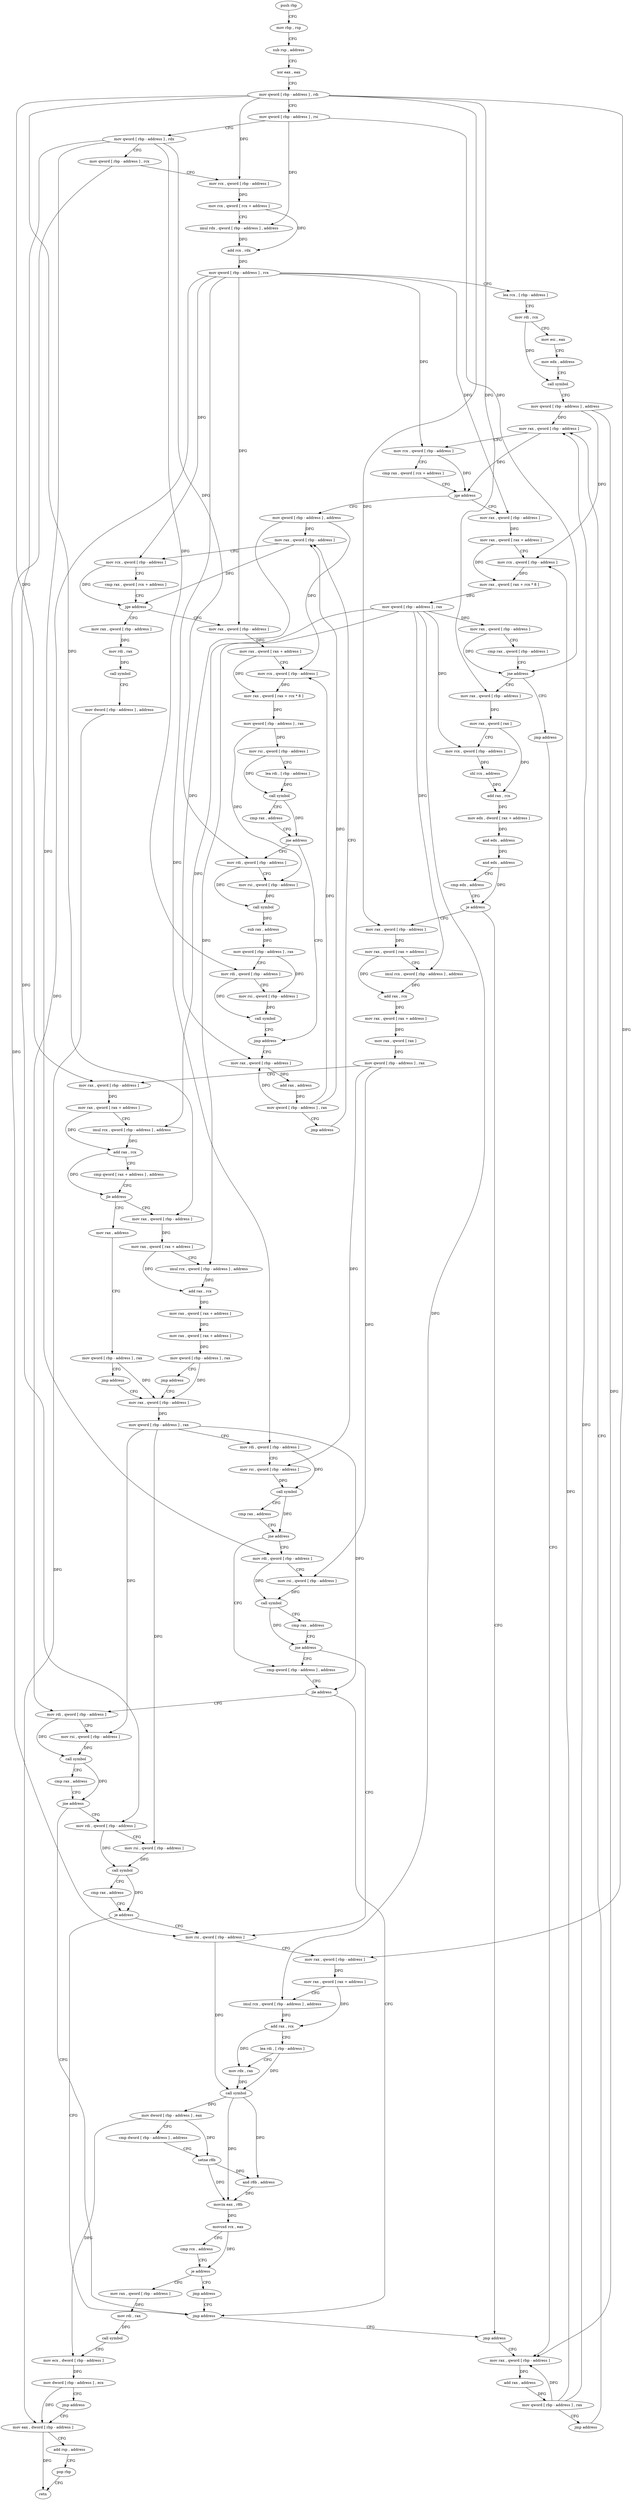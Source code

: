 digraph "func" {
"4318864" [label = "push rbp" ]
"4318865" [label = "mov rbp , rsp" ]
"4318868" [label = "sub rsp , address" ]
"4318875" [label = "xor eax , eax" ]
"4318877" [label = "mov qword [ rbp - address ] , rdi" ]
"4318881" [label = "mov qword [ rbp - address ] , rsi" ]
"4318885" [label = "mov qword [ rbp - address ] , rdx" ]
"4318889" [label = "mov qword [ rbp - address ] , rcx" ]
"4318893" [label = "mov rcx , qword [ rbp - address ]" ]
"4318897" [label = "mov rcx , qword [ rcx + address ]" ]
"4318901" [label = "imul rdx , qword [ rbp - address ] , address" ]
"4318909" [label = "add rcx , rdx" ]
"4318912" [label = "mov qword [ rbp - address ] , rcx" ]
"4318916" [label = "lea rcx , [ rbp - address ]" ]
"4318920" [label = "mov rdi , rcx" ]
"4318923" [label = "mov esi , eax" ]
"4318925" [label = "mov edx , address" ]
"4318930" [label = "call symbol" ]
"4318935" [label = "mov qword [ rbp - address ] , address" ]
"4318943" [label = "mov rax , qword [ rbp - address ]" ]
"4319395" [label = "mov qword [ rbp - address ] , address" ]
"4319403" [label = "mov rax , qword [ rbp - address ]" ]
"4318961" [label = "mov rax , qword [ rbp - address ]" ]
"4318965" [label = "mov rax , qword [ rax + address ]" ]
"4318969" [label = "mov rcx , qword [ rbp - address ]" ]
"4318973" [label = "mov rax , qword [ rax + rcx * 8 ]" ]
"4318977" [label = "mov qword [ rbp - address ] , rax" ]
"4318981" [label = "mov rax , qword [ rbp - address ]" ]
"4318985" [label = "cmp rax , qword [ rbp - address ]" ]
"4318989" [label = "jne address" ]
"4319000" [label = "mov rax , qword [ rbp - address ]" ]
"4318995" [label = "jmp address" ]
"4319524" [label = "mov rax , qword [ rbp - address ]" ]
"4319528" [label = "mov rdi , rax" ]
"4319531" [label = "call symbol" ]
"4319536" [label = "mov dword [ rbp - address ] , address" ]
"4319543" [label = "mov eax , dword [ rbp - address ]" ]
"4319421" [label = "mov rax , qword [ rbp - address ]" ]
"4319425" [label = "mov rax , qword [ rax + address ]" ]
"4319429" [label = "mov rcx , qword [ rbp - address ]" ]
"4319433" [label = "mov rax , qword [ rax + rcx * 8 ]" ]
"4319437" [label = "mov qword [ rbp - address ] , rax" ]
"4319441" [label = "mov rsi , qword [ rbp - address ]" ]
"4319445" [label = "lea rdi , [ rbp - address ]" ]
"4319449" [label = "call symbol" ]
"4319454" [label = "cmp rax , address" ]
"4319458" [label = "jne address" ]
"4319500" [label = "jmp address" ]
"4319464" [label = "mov rdi , qword [ rbp - address ]" ]
"4319004" [label = "mov rax , qword [ rax ]" ]
"4319007" [label = "mov rcx , qword [ rbp - address ]" ]
"4319011" [label = "shl rcx , address" ]
"4319015" [label = "add rax , rcx" ]
"4319018" [label = "mov edx , dword [ rax + address ]" ]
"4319021" [label = "and edx , address" ]
"4319027" [label = "and edx , address" ]
"4319030" [label = "cmp edx , address" ]
"4319033" [label = "je address" ]
"4319371" [label = "jmp address" ]
"4319039" [label = "mov rax , qword [ rbp - address ]" ]
"4319376" [label = "mov rax , qword [ rbp - address ]" ]
"4319505" [label = "mov rax , qword [ rbp - address ]" ]
"4319468" [label = "mov rsi , qword [ rbp - address ]" ]
"4319472" [label = "call symbol" ]
"4319477" [label = "sub rax , address" ]
"4319483" [label = "mov qword [ rbp - address ] , rax" ]
"4319487" [label = "mov rdi , qword [ rbp - address ]" ]
"4319491" [label = "mov rsi , qword [ rbp - address ]" ]
"4319495" [label = "call symbol" ]
"4319043" [label = "mov rax , qword [ rax + address ]" ]
"4319047" [label = "imul rcx , qword [ rbp - address ] , address" ]
"4319055" [label = "add rax , rcx" ]
"4319058" [label = "mov rax , qword [ rax + address ]" ]
"4319062" [label = "mov rax , qword [ rax ]" ]
"4319065" [label = "mov qword [ rbp - address ] , rax" ]
"4319069" [label = "mov rax , qword [ rbp - address ]" ]
"4319073" [label = "mov rax , qword [ rax + address ]" ]
"4319077" [label = "imul rcx , qword [ rbp - address ] , address" ]
"4319085" [label = "add rax , rcx" ]
"4319088" [label = "cmp qword [ rax + address ] , address" ]
"4319093" [label = "jle address" ]
"4319138" [label = "mov rax , address" ]
"4319099" [label = "mov rax , qword [ rbp - address ]" ]
"4319380" [label = "add rax , address" ]
"4319386" [label = "mov qword [ rbp - address ] , rax" ]
"4319390" [label = "jmp address" ]
"4319509" [label = "add rax , address" ]
"4319515" [label = "mov qword [ rbp - address ] , rax" ]
"4319519" [label = "jmp address" ]
"4319145" [label = "mov qword [ rbp - address ] , rax" ]
"4319152" [label = "jmp address" ]
"4319157" [label = "mov rax , qword [ rbp - address ]" ]
"4319103" [label = "mov rax , qword [ rax + address ]" ]
"4319107" [label = "imul rcx , qword [ rbp - address ] , address" ]
"4319115" [label = "add rax , rcx" ]
"4319118" [label = "mov rax , qword [ rax + address ]" ]
"4319122" [label = "mov rax , qword [ rax + address ]" ]
"4319126" [label = "mov qword [ rbp - address ] , rax" ]
"4319133" [label = "jmp address" ]
"4318947" [label = "mov rcx , qword [ rbp - address ]" ]
"4318951" [label = "cmp rax , qword [ rcx + address ]" ]
"4318955" [label = "jge address" ]
"4319407" [label = "mov rcx , qword [ rbp - address ]" ]
"4319411" [label = "cmp rax , qword [ rcx + address ]" ]
"4319415" [label = "jge address" ]
"4319164" [label = "mov qword [ rbp - address ] , rax" ]
"4319168" [label = "mov rdi , qword [ rbp - address ]" ]
"4319172" [label = "mov rsi , qword [ rbp - address ]" ]
"4319176" [label = "call symbol" ]
"4319181" [label = "cmp rax , address" ]
"4319185" [label = "jne address" ]
"4319214" [label = "cmp qword [ rbp - address ] , address" ]
"4319191" [label = "mov rdi , qword [ rbp - address ]" ]
"4319219" [label = "jle address" ]
"4319366" [label = "jmp address" ]
"4319225" [label = "mov rdi , qword [ rbp - address ]" ]
"4319195" [label = "mov rsi , qword [ rbp - address ]" ]
"4319199" [label = "call symbol" ]
"4319204" [label = "cmp rax , address" ]
"4319208" [label = "jne address" ]
"4319271" [label = "mov rsi , qword [ rbp - address ]" ]
"4319229" [label = "mov rsi , qword [ rbp - address ]" ]
"4319233" [label = "call symbol" ]
"4319238" [label = "cmp rax , address" ]
"4319242" [label = "jne address" ]
"4319248" [label = "mov rdi , qword [ rbp - address ]" ]
"4319275" [label = "mov rax , qword [ rbp - address ]" ]
"4319279" [label = "mov rax , qword [ rax + address ]" ]
"4319283" [label = "imul rcx , qword [ rbp - address ] , address" ]
"4319291" [label = "add rax , rcx" ]
"4319294" [label = "lea rdi , [ rbp - address ]" ]
"4319298" [label = "mov rdx , rax" ]
"4319301" [label = "call symbol" ]
"4319306" [label = "mov dword [ rbp - address ] , eax" ]
"4319309" [label = "cmp dword [ rbp - address ] , address" ]
"4319313" [label = "setne r8b" ]
"4319317" [label = "and r8b , address" ]
"4319321" [label = "movzx eax , r8b" ]
"4319325" [label = "movsxd rcx , eax" ]
"4319328" [label = "cmp rcx , address" ]
"4319332" [label = "je address" ]
"4319361" [label = "jmp address" ]
"4319338" [label = "mov rax , qword [ rbp - address ]" ]
"4319252" [label = "mov rsi , qword [ rbp - address ]" ]
"4319256" [label = "call symbol" ]
"4319261" [label = "cmp rax , address" ]
"4319265" [label = "je address" ]
"4319342" [label = "mov rdi , rax" ]
"4319345" [label = "call symbol" ]
"4319350" [label = "mov ecx , dword [ rbp - address ]" ]
"4319353" [label = "mov dword [ rbp - address ] , ecx" ]
"4319356" [label = "jmp address" ]
"4319546" [label = "add rsp , address" ]
"4319553" [label = "pop rbp" ]
"4319554" [label = "retn" ]
"4318864" -> "4318865" [ label = "CFG" ]
"4318865" -> "4318868" [ label = "CFG" ]
"4318868" -> "4318875" [ label = "CFG" ]
"4318875" -> "4318877" [ label = "CFG" ]
"4318877" -> "4318881" [ label = "CFG" ]
"4318877" -> "4318893" [ label = "DFG" ]
"4318877" -> "4319000" [ label = "DFG" ]
"4318877" -> "4319039" [ label = "DFG" ]
"4318877" -> "4319069" [ label = "DFG" ]
"4318877" -> "4319099" [ label = "DFG" ]
"4318877" -> "4319275" [ label = "DFG" ]
"4318881" -> "4318885" [ label = "CFG" ]
"4318881" -> "4318901" [ label = "DFG" ]
"4318881" -> "4318989" [ label = "DFG" ]
"4318885" -> "4318889" [ label = "CFG" ]
"4318885" -> "4319464" [ label = "DFG" ]
"4318885" -> "4319487" [ label = "DFG" ]
"4318885" -> "4319191" [ label = "DFG" ]
"4318885" -> "4319248" [ label = "DFG" ]
"4318889" -> "4318893" [ label = "CFG" ]
"4318889" -> "4319271" [ label = "DFG" ]
"4318893" -> "4318897" [ label = "DFG" ]
"4318897" -> "4318901" [ label = "CFG" ]
"4318897" -> "4318909" [ label = "DFG" ]
"4318901" -> "4318909" [ label = "DFG" ]
"4318909" -> "4318912" [ label = "DFG" ]
"4318912" -> "4318916" [ label = "CFG" ]
"4318912" -> "4318947" [ label = "DFG" ]
"4318912" -> "4318961" [ label = "DFG" ]
"4318912" -> "4319407" [ label = "DFG" ]
"4318912" -> "4319421" [ label = "DFG" ]
"4318912" -> "4319168" [ label = "DFG" ]
"4318912" -> "4319225" [ label = "DFG" ]
"4318916" -> "4318920" [ label = "CFG" ]
"4318920" -> "4318923" [ label = "CFG" ]
"4318920" -> "4318930" [ label = "DFG" ]
"4318923" -> "4318925" [ label = "CFG" ]
"4318925" -> "4318930" [ label = "CFG" ]
"4318930" -> "4318935" [ label = "CFG" ]
"4318935" -> "4318943" [ label = "DFG" ]
"4318935" -> "4318969" [ label = "DFG" ]
"4318935" -> "4319376" [ label = "DFG" ]
"4318943" -> "4318947" [ label = "CFG" ]
"4318943" -> "4318955" [ label = "DFG" ]
"4319395" -> "4319403" [ label = "DFG" ]
"4319395" -> "4319429" [ label = "DFG" ]
"4319395" -> "4319505" [ label = "DFG" ]
"4319403" -> "4319407" [ label = "CFG" ]
"4319403" -> "4319415" [ label = "DFG" ]
"4318961" -> "4318965" [ label = "DFG" ]
"4318965" -> "4318969" [ label = "CFG" ]
"4318965" -> "4318973" [ label = "DFG" ]
"4318969" -> "4318973" [ label = "DFG" ]
"4318973" -> "4318977" [ label = "DFG" ]
"4318977" -> "4318981" [ label = "DFG" ]
"4318977" -> "4319007" [ label = "DFG" ]
"4318977" -> "4319047" [ label = "DFG" ]
"4318977" -> "4319077" [ label = "DFG" ]
"4318977" -> "4319107" [ label = "DFG" ]
"4318977" -> "4319283" [ label = "DFG" ]
"4318981" -> "4318985" [ label = "CFG" ]
"4318981" -> "4318989" [ label = "DFG" ]
"4318985" -> "4318989" [ label = "CFG" ]
"4318989" -> "4319000" [ label = "CFG" ]
"4318989" -> "4318995" [ label = "CFG" ]
"4319000" -> "4319004" [ label = "DFG" ]
"4318995" -> "4319376" [ label = "CFG" ]
"4319524" -> "4319528" [ label = "DFG" ]
"4319528" -> "4319531" [ label = "DFG" ]
"4319531" -> "4319536" [ label = "CFG" ]
"4319536" -> "4319543" [ label = "DFG" ]
"4319543" -> "4319546" [ label = "CFG" ]
"4319543" -> "4319554" [ label = "DFG" ]
"4319421" -> "4319425" [ label = "DFG" ]
"4319425" -> "4319429" [ label = "CFG" ]
"4319425" -> "4319433" [ label = "DFG" ]
"4319429" -> "4319433" [ label = "DFG" ]
"4319433" -> "4319437" [ label = "DFG" ]
"4319437" -> "4319441" [ label = "DFG" ]
"4319437" -> "4319468" [ label = "DFG" ]
"4319441" -> "4319445" [ label = "CFG" ]
"4319441" -> "4319449" [ label = "DFG" ]
"4319445" -> "4319449" [ label = "DFG" ]
"4319449" -> "4319454" [ label = "CFG" ]
"4319449" -> "4319458" [ label = "DFG" ]
"4319454" -> "4319458" [ label = "CFG" ]
"4319458" -> "4319500" [ label = "CFG" ]
"4319458" -> "4319464" [ label = "CFG" ]
"4319500" -> "4319505" [ label = "CFG" ]
"4319464" -> "4319468" [ label = "CFG" ]
"4319464" -> "4319472" [ label = "DFG" ]
"4319004" -> "4319007" [ label = "CFG" ]
"4319004" -> "4319015" [ label = "DFG" ]
"4319007" -> "4319011" [ label = "DFG" ]
"4319011" -> "4319015" [ label = "DFG" ]
"4319015" -> "4319018" [ label = "DFG" ]
"4319018" -> "4319021" [ label = "DFG" ]
"4319021" -> "4319027" [ label = "DFG" ]
"4319027" -> "4319030" [ label = "CFG" ]
"4319027" -> "4319033" [ label = "DFG" ]
"4319030" -> "4319033" [ label = "CFG" ]
"4319033" -> "4319371" [ label = "CFG" ]
"4319033" -> "4319039" [ label = "CFG" ]
"4319371" -> "4319376" [ label = "CFG" ]
"4319039" -> "4319043" [ label = "DFG" ]
"4319376" -> "4319380" [ label = "DFG" ]
"4319505" -> "4319509" [ label = "DFG" ]
"4319468" -> "4319472" [ label = "DFG" ]
"4319472" -> "4319477" [ label = "DFG" ]
"4319477" -> "4319483" [ label = "DFG" ]
"4319483" -> "4319487" [ label = "CFG" ]
"4319483" -> "4319491" [ label = "DFG" ]
"4319487" -> "4319491" [ label = "CFG" ]
"4319487" -> "4319495" [ label = "DFG" ]
"4319491" -> "4319495" [ label = "DFG" ]
"4319495" -> "4319500" [ label = "CFG" ]
"4319043" -> "4319047" [ label = "CFG" ]
"4319043" -> "4319055" [ label = "DFG" ]
"4319047" -> "4319055" [ label = "DFG" ]
"4319055" -> "4319058" [ label = "DFG" ]
"4319058" -> "4319062" [ label = "DFG" ]
"4319062" -> "4319065" [ label = "DFG" ]
"4319065" -> "4319069" [ label = "CFG" ]
"4319065" -> "4319172" [ label = "DFG" ]
"4319065" -> "4319195" [ label = "DFG" ]
"4319069" -> "4319073" [ label = "DFG" ]
"4319073" -> "4319077" [ label = "CFG" ]
"4319073" -> "4319085" [ label = "DFG" ]
"4319077" -> "4319085" [ label = "DFG" ]
"4319085" -> "4319088" [ label = "CFG" ]
"4319085" -> "4319093" [ label = "DFG" ]
"4319088" -> "4319093" [ label = "CFG" ]
"4319093" -> "4319138" [ label = "CFG" ]
"4319093" -> "4319099" [ label = "CFG" ]
"4319138" -> "4319145" [ label = "CFG" ]
"4319099" -> "4319103" [ label = "DFG" ]
"4319380" -> "4319386" [ label = "DFG" ]
"4319386" -> "4319390" [ label = "CFG" ]
"4319386" -> "4318943" [ label = "DFG" ]
"4319386" -> "4318969" [ label = "DFG" ]
"4319386" -> "4319376" [ label = "DFG" ]
"4319390" -> "4318943" [ label = "CFG" ]
"4319509" -> "4319515" [ label = "DFG" ]
"4319515" -> "4319519" [ label = "CFG" ]
"4319515" -> "4319403" [ label = "DFG" ]
"4319515" -> "4319429" [ label = "DFG" ]
"4319515" -> "4319505" [ label = "DFG" ]
"4319519" -> "4319403" [ label = "CFG" ]
"4319145" -> "4319152" [ label = "CFG" ]
"4319145" -> "4319157" [ label = "DFG" ]
"4319152" -> "4319157" [ label = "CFG" ]
"4319157" -> "4319164" [ label = "DFG" ]
"4319103" -> "4319107" [ label = "CFG" ]
"4319103" -> "4319115" [ label = "DFG" ]
"4319107" -> "4319115" [ label = "DFG" ]
"4319115" -> "4319118" [ label = "DFG" ]
"4319118" -> "4319122" [ label = "DFG" ]
"4319122" -> "4319126" [ label = "DFG" ]
"4319126" -> "4319133" [ label = "CFG" ]
"4319126" -> "4319157" [ label = "DFG" ]
"4319133" -> "4319157" [ label = "CFG" ]
"4318947" -> "4318951" [ label = "CFG" ]
"4318947" -> "4318955" [ label = "DFG" ]
"4318951" -> "4318955" [ label = "CFG" ]
"4318955" -> "4319395" [ label = "CFG" ]
"4318955" -> "4318961" [ label = "CFG" ]
"4319407" -> "4319411" [ label = "CFG" ]
"4319407" -> "4319415" [ label = "DFG" ]
"4319411" -> "4319415" [ label = "CFG" ]
"4319415" -> "4319524" [ label = "CFG" ]
"4319415" -> "4319421" [ label = "CFG" ]
"4319164" -> "4319168" [ label = "CFG" ]
"4319164" -> "4319219" [ label = "DFG" ]
"4319164" -> "4319229" [ label = "DFG" ]
"4319164" -> "4319252" [ label = "DFG" ]
"4319168" -> "4319172" [ label = "CFG" ]
"4319168" -> "4319176" [ label = "DFG" ]
"4319172" -> "4319176" [ label = "DFG" ]
"4319176" -> "4319181" [ label = "CFG" ]
"4319176" -> "4319185" [ label = "DFG" ]
"4319181" -> "4319185" [ label = "CFG" ]
"4319185" -> "4319214" [ label = "CFG" ]
"4319185" -> "4319191" [ label = "CFG" ]
"4319214" -> "4319219" [ label = "CFG" ]
"4319191" -> "4319195" [ label = "CFG" ]
"4319191" -> "4319199" [ label = "DFG" ]
"4319219" -> "4319366" [ label = "CFG" ]
"4319219" -> "4319225" [ label = "CFG" ]
"4319366" -> "4319371" [ label = "CFG" ]
"4319225" -> "4319229" [ label = "CFG" ]
"4319225" -> "4319233" [ label = "DFG" ]
"4319195" -> "4319199" [ label = "DFG" ]
"4319199" -> "4319204" [ label = "CFG" ]
"4319199" -> "4319208" [ label = "DFG" ]
"4319204" -> "4319208" [ label = "CFG" ]
"4319208" -> "4319271" [ label = "CFG" ]
"4319208" -> "4319214" [ label = "CFG" ]
"4319271" -> "4319275" [ label = "CFG" ]
"4319271" -> "4319301" [ label = "DFG" ]
"4319229" -> "4319233" [ label = "DFG" ]
"4319233" -> "4319238" [ label = "CFG" ]
"4319233" -> "4319242" [ label = "DFG" ]
"4319238" -> "4319242" [ label = "CFG" ]
"4319242" -> "4319366" [ label = "CFG" ]
"4319242" -> "4319248" [ label = "CFG" ]
"4319248" -> "4319252" [ label = "CFG" ]
"4319248" -> "4319256" [ label = "DFG" ]
"4319275" -> "4319279" [ label = "DFG" ]
"4319279" -> "4319283" [ label = "CFG" ]
"4319279" -> "4319291" [ label = "DFG" ]
"4319283" -> "4319291" [ label = "DFG" ]
"4319291" -> "4319294" [ label = "CFG" ]
"4319291" -> "4319298" [ label = "DFG" ]
"4319294" -> "4319298" [ label = "CFG" ]
"4319294" -> "4319301" [ label = "DFG" ]
"4319298" -> "4319301" [ label = "DFG" ]
"4319301" -> "4319306" [ label = "DFG" ]
"4319301" -> "4319317" [ label = "DFG" ]
"4319301" -> "4319321" [ label = "DFG" ]
"4319306" -> "4319309" [ label = "CFG" ]
"4319306" -> "4319313" [ label = "DFG" ]
"4319306" -> "4319350" [ label = "DFG" ]
"4319309" -> "4319313" [ label = "CFG" ]
"4319313" -> "4319317" [ label = "DFG" ]
"4319313" -> "4319321" [ label = "DFG" ]
"4319317" -> "4319321" [ label = "DFG" ]
"4319321" -> "4319325" [ label = "DFG" ]
"4319325" -> "4319328" [ label = "CFG" ]
"4319325" -> "4319332" [ label = "DFG" ]
"4319328" -> "4319332" [ label = "CFG" ]
"4319332" -> "4319361" [ label = "CFG" ]
"4319332" -> "4319338" [ label = "CFG" ]
"4319361" -> "4319366" [ label = "CFG" ]
"4319338" -> "4319342" [ label = "DFG" ]
"4319252" -> "4319256" [ label = "DFG" ]
"4319256" -> "4319261" [ label = "CFG" ]
"4319256" -> "4319265" [ label = "DFG" ]
"4319261" -> "4319265" [ label = "CFG" ]
"4319265" -> "4319366" [ label = "CFG" ]
"4319265" -> "4319271" [ label = "CFG" ]
"4319342" -> "4319345" [ label = "DFG" ]
"4319345" -> "4319350" [ label = "CFG" ]
"4319350" -> "4319353" [ label = "DFG" ]
"4319353" -> "4319356" [ label = "CFG" ]
"4319353" -> "4319543" [ label = "DFG" ]
"4319356" -> "4319543" [ label = "CFG" ]
"4319546" -> "4319553" [ label = "CFG" ]
"4319553" -> "4319554" [ label = "CFG" ]
}
